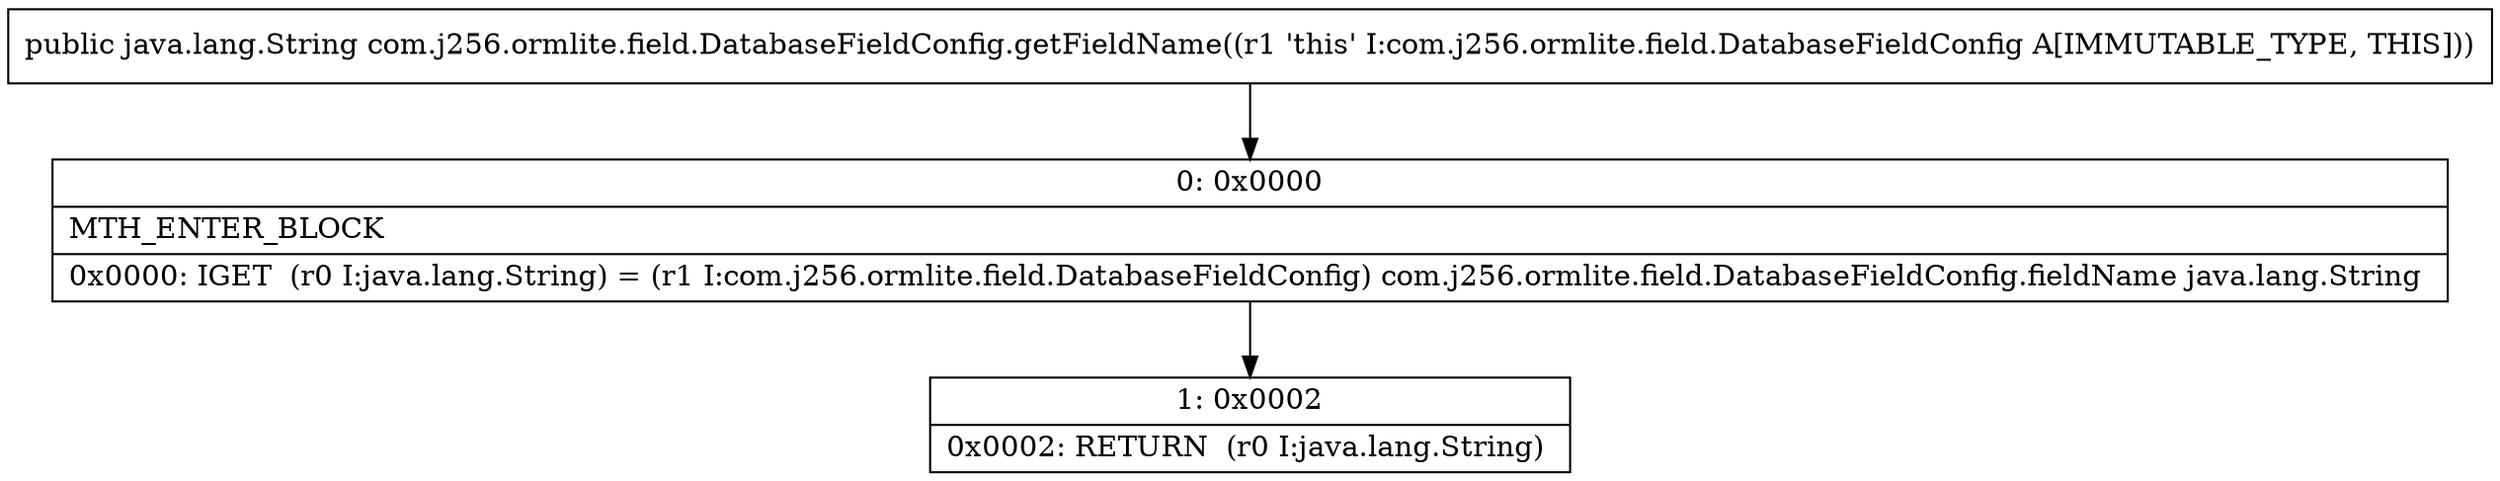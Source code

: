 digraph "CFG forcom.j256.ormlite.field.DatabaseFieldConfig.getFieldName()Ljava\/lang\/String;" {
Node_0 [shape=record,label="{0\:\ 0x0000|MTH_ENTER_BLOCK\l|0x0000: IGET  (r0 I:java.lang.String) = (r1 I:com.j256.ormlite.field.DatabaseFieldConfig) com.j256.ormlite.field.DatabaseFieldConfig.fieldName java.lang.String \l}"];
Node_1 [shape=record,label="{1\:\ 0x0002|0x0002: RETURN  (r0 I:java.lang.String) \l}"];
MethodNode[shape=record,label="{public java.lang.String com.j256.ormlite.field.DatabaseFieldConfig.getFieldName((r1 'this' I:com.j256.ormlite.field.DatabaseFieldConfig A[IMMUTABLE_TYPE, THIS])) }"];
MethodNode -> Node_0;
Node_0 -> Node_1;
}

